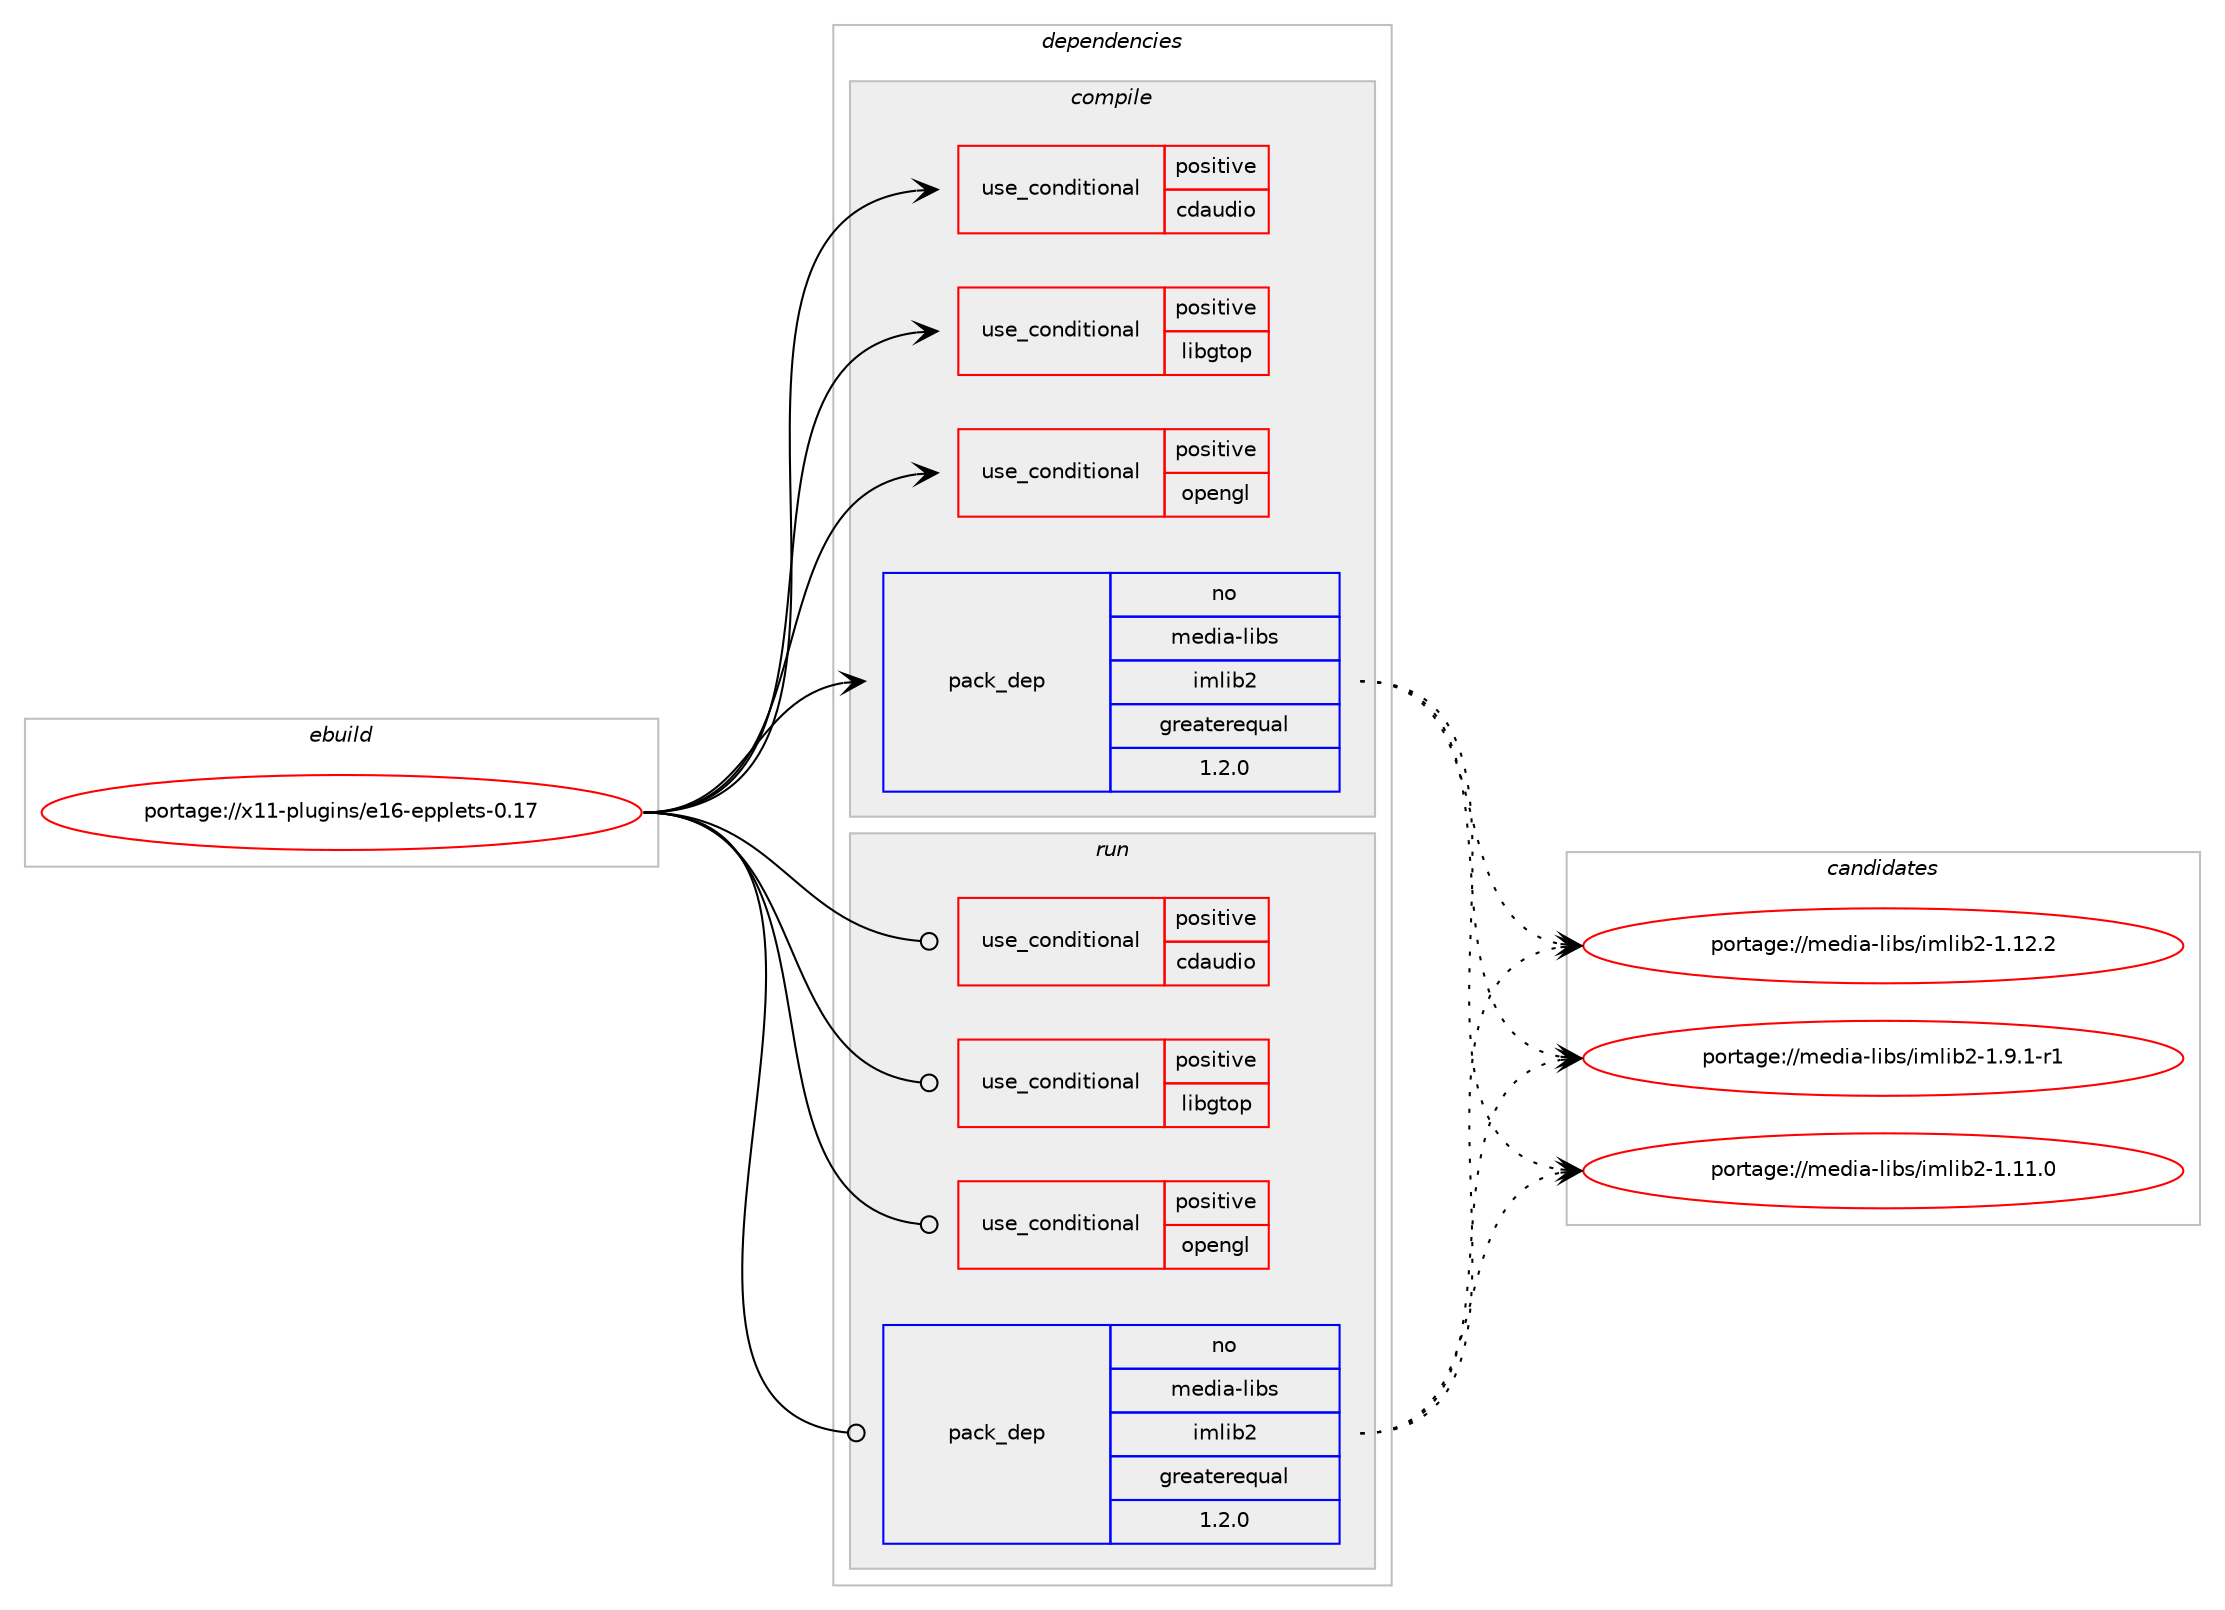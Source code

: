digraph prolog {

# *************
# Graph options
# *************

newrank=true;
concentrate=true;
compound=true;
graph [rankdir=LR,fontname=Helvetica,fontsize=10,ranksep=1.5];#, ranksep=2.5, nodesep=0.2];
edge  [arrowhead=vee];
node  [fontname=Helvetica,fontsize=10];

# **********
# The ebuild
# **********

subgraph cluster_leftcol {
color=gray;
rank=same;
label=<<i>ebuild</i>>;
id [label="portage://x11-plugins/e16-epplets-0.17", color=red, width=4, href="../x11-plugins/e16-epplets-0.17.svg"];
}

# ****************
# The dependencies
# ****************

subgraph cluster_midcol {
color=gray;
label=<<i>dependencies</i>>;
subgraph cluster_compile {
fillcolor="#eeeeee";
style=filled;
label=<<i>compile</i>>;
subgraph cond781 {
dependency2358 [label=<<TABLE BORDER="0" CELLBORDER="1" CELLSPACING="0" CELLPADDING="4"><TR><TD ROWSPAN="3" CELLPADDING="10">use_conditional</TD></TR><TR><TD>positive</TD></TR><TR><TD>cdaudio</TD></TR></TABLE>>, shape=none, color=red];
# *** BEGIN UNKNOWN DEPENDENCY TYPE (TODO) ***
# dependency2358 -> package_dependency(portage://x11-plugins/e16-epplets-0.17,install,no,media-libs,libcdaudio,none,[,,],[],[])
# *** END UNKNOWN DEPENDENCY TYPE (TODO) ***

}
id:e -> dependency2358:w [weight=20,style="solid",arrowhead="vee"];
subgraph cond782 {
dependency2359 [label=<<TABLE BORDER="0" CELLBORDER="1" CELLSPACING="0" CELLPADDING="4"><TR><TD ROWSPAN="3" CELLPADDING="10">use_conditional</TD></TR><TR><TD>positive</TD></TR><TR><TD>libgtop</TD></TR></TABLE>>, shape=none, color=red];
# *** BEGIN UNKNOWN DEPENDENCY TYPE (TODO) ***
# dependency2359 -> package_dependency(portage://x11-plugins/e16-epplets-0.17,install,no,gnome-base,libgtop,none,[,,],[],[])
# *** END UNKNOWN DEPENDENCY TYPE (TODO) ***

}
id:e -> dependency2359:w [weight=20,style="solid",arrowhead="vee"];
subgraph cond783 {
dependency2360 [label=<<TABLE BORDER="0" CELLBORDER="1" CELLSPACING="0" CELLPADDING="4"><TR><TD ROWSPAN="3" CELLPADDING="10">use_conditional</TD></TR><TR><TD>positive</TD></TR><TR><TD>opengl</TD></TR></TABLE>>, shape=none, color=red];
# *** BEGIN UNKNOWN DEPENDENCY TYPE (TODO) ***
# dependency2360 -> package_dependency(portage://x11-plugins/e16-epplets-0.17,install,no,media-libs,glu,none,[,,],[],[])
# *** END UNKNOWN DEPENDENCY TYPE (TODO) ***

# *** BEGIN UNKNOWN DEPENDENCY TYPE (TODO) ***
# dependency2360 -> package_dependency(portage://x11-plugins/e16-epplets-0.17,install,no,media-libs,mesa,none,[,,],[],[use(enable(X),positive)])
# *** END UNKNOWN DEPENDENCY TYPE (TODO) ***

}
id:e -> dependency2360:w [weight=20,style="solid",arrowhead="vee"];
subgraph pack1512 {
dependency2361 [label=<<TABLE BORDER="0" CELLBORDER="1" CELLSPACING="0" CELLPADDING="4" WIDTH="220"><TR><TD ROWSPAN="6" CELLPADDING="30">pack_dep</TD></TR><TR><TD WIDTH="110">no</TD></TR><TR><TD>media-libs</TD></TR><TR><TD>imlib2</TD></TR><TR><TD>greaterequal</TD></TR><TR><TD>1.2.0</TD></TR></TABLE>>, shape=none, color=blue];
}
id:e -> dependency2361:w [weight=20,style="solid",arrowhead="vee"];
# *** BEGIN UNKNOWN DEPENDENCY TYPE (TODO) ***
# id -> package_dependency(portage://x11-plugins/e16-epplets-0.17,install,no,x11-base,xorg-proto,none,[,,],[],[])
# *** END UNKNOWN DEPENDENCY TYPE (TODO) ***

# *** BEGIN UNKNOWN DEPENDENCY TYPE (TODO) ***
# id -> package_dependency(portage://x11-plugins/e16-epplets-0.17,install,no,x11-libs,libX11,none,[,,],[],[])
# *** END UNKNOWN DEPENDENCY TYPE (TODO) ***

# *** BEGIN UNKNOWN DEPENDENCY TYPE (TODO) ***
# id -> package_dependency(portage://x11-plugins/e16-epplets-0.17,install,no,x11-libs,libXext,none,[,,],[],[])
# *** END UNKNOWN DEPENDENCY TYPE (TODO) ***

# *** BEGIN UNKNOWN DEPENDENCY TYPE (TODO) ***
# id -> package_dependency(portage://x11-plugins/e16-epplets-0.17,install,no,x11-wm,e16,none,[,,],[],[])
# *** END UNKNOWN DEPENDENCY TYPE (TODO) ***

}
subgraph cluster_compileandrun {
fillcolor="#eeeeee";
style=filled;
label=<<i>compile and run</i>>;
}
subgraph cluster_run {
fillcolor="#eeeeee";
style=filled;
label=<<i>run</i>>;
subgraph cond784 {
dependency2362 [label=<<TABLE BORDER="0" CELLBORDER="1" CELLSPACING="0" CELLPADDING="4"><TR><TD ROWSPAN="3" CELLPADDING="10">use_conditional</TD></TR><TR><TD>positive</TD></TR><TR><TD>cdaudio</TD></TR></TABLE>>, shape=none, color=red];
# *** BEGIN UNKNOWN DEPENDENCY TYPE (TODO) ***
# dependency2362 -> package_dependency(portage://x11-plugins/e16-epplets-0.17,run,no,media-libs,libcdaudio,none,[,,],[],[])
# *** END UNKNOWN DEPENDENCY TYPE (TODO) ***

}
id:e -> dependency2362:w [weight=20,style="solid",arrowhead="odot"];
subgraph cond785 {
dependency2363 [label=<<TABLE BORDER="0" CELLBORDER="1" CELLSPACING="0" CELLPADDING="4"><TR><TD ROWSPAN="3" CELLPADDING="10">use_conditional</TD></TR><TR><TD>positive</TD></TR><TR><TD>libgtop</TD></TR></TABLE>>, shape=none, color=red];
# *** BEGIN UNKNOWN DEPENDENCY TYPE (TODO) ***
# dependency2363 -> package_dependency(portage://x11-plugins/e16-epplets-0.17,run,no,gnome-base,libgtop,none,[,,],[],[])
# *** END UNKNOWN DEPENDENCY TYPE (TODO) ***

}
id:e -> dependency2363:w [weight=20,style="solid",arrowhead="odot"];
subgraph cond786 {
dependency2364 [label=<<TABLE BORDER="0" CELLBORDER="1" CELLSPACING="0" CELLPADDING="4"><TR><TD ROWSPAN="3" CELLPADDING="10">use_conditional</TD></TR><TR><TD>positive</TD></TR><TR><TD>opengl</TD></TR></TABLE>>, shape=none, color=red];
# *** BEGIN UNKNOWN DEPENDENCY TYPE (TODO) ***
# dependency2364 -> package_dependency(portage://x11-plugins/e16-epplets-0.17,run,no,media-libs,glu,none,[,,],[],[])
# *** END UNKNOWN DEPENDENCY TYPE (TODO) ***

# *** BEGIN UNKNOWN DEPENDENCY TYPE (TODO) ***
# dependency2364 -> package_dependency(portage://x11-plugins/e16-epplets-0.17,run,no,media-libs,mesa,none,[,,],[],[use(enable(X),positive)])
# *** END UNKNOWN DEPENDENCY TYPE (TODO) ***

}
id:e -> dependency2364:w [weight=20,style="solid",arrowhead="odot"];
subgraph pack1513 {
dependency2365 [label=<<TABLE BORDER="0" CELLBORDER="1" CELLSPACING="0" CELLPADDING="4" WIDTH="220"><TR><TD ROWSPAN="6" CELLPADDING="30">pack_dep</TD></TR><TR><TD WIDTH="110">no</TD></TR><TR><TD>media-libs</TD></TR><TR><TD>imlib2</TD></TR><TR><TD>greaterequal</TD></TR><TR><TD>1.2.0</TD></TR></TABLE>>, shape=none, color=blue];
}
id:e -> dependency2365:w [weight=20,style="solid",arrowhead="odot"];
# *** BEGIN UNKNOWN DEPENDENCY TYPE (TODO) ***
# id -> package_dependency(portage://x11-plugins/e16-epplets-0.17,run,no,x11-libs,libX11,none,[,,],[],[])
# *** END UNKNOWN DEPENDENCY TYPE (TODO) ***

# *** BEGIN UNKNOWN DEPENDENCY TYPE (TODO) ***
# id -> package_dependency(portage://x11-plugins/e16-epplets-0.17,run,no,x11-libs,libXext,none,[,,],[],[])
# *** END UNKNOWN DEPENDENCY TYPE (TODO) ***

# *** BEGIN UNKNOWN DEPENDENCY TYPE (TODO) ***
# id -> package_dependency(portage://x11-plugins/e16-epplets-0.17,run,no,x11-wm,e16,none,[,,],[],[])
# *** END UNKNOWN DEPENDENCY TYPE (TODO) ***

# *** BEGIN UNKNOWN DEPENDENCY TYPE (TODO) ***
# id -> package_dependency(portage://x11-plugins/e16-epplets-0.17,run,weak,x11-plugins,epplets,none,[,,],[],[])
# *** END UNKNOWN DEPENDENCY TYPE (TODO) ***

}
}

# **************
# The candidates
# **************

subgraph cluster_choices {
rank=same;
color=gray;
label=<<i>candidates</i>>;

subgraph choice1512 {
color=black;
nodesep=1;
choice10910110010597451081059811547105109108105985045494649494648 [label="portage://media-libs/imlib2-1.11.0", color=red, width=4,href="../media-libs/imlib2-1.11.0.svg"];
choice10910110010597451081059811547105109108105985045494649504650 [label="portage://media-libs/imlib2-1.12.2", color=red, width=4,href="../media-libs/imlib2-1.12.2.svg"];
choice1091011001059745108105981154710510910810598504549465746494511449 [label="portage://media-libs/imlib2-1.9.1-r1", color=red, width=4,href="../media-libs/imlib2-1.9.1-r1.svg"];
dependency2361:e -> choice10910110010597451081059811547105109108105985045494649494648:w [style=dotted,weight="100"];
dependency2361:e -> choice10910110010597451081059811547105109108105985045494649504650:w [style=dotted,weight="100"];
dependency2361:e -> choice1091011001059745108105981154710510910810598504549465746494511449:w [style=dotted,weight="100"];
}
subgraph choice1513 {
color=black;
nodesep=1;
choice10910110010597451081059811547105109108105985045494649494648 [label="portage://media-libs/imlib2-1.11.0", color=red, width=4,href="../media-libs/imlib2-1.11.0.svg"];
choice10910110010597451081059811547105109108105985045494649504650 [label="portage://media-libs/imlib2-1.12.2", color=red, width=4,href="../media-libs/imlib2-1.12.2.svg"];
choice1091011001059745108105981154710510910810598504549465746494511449 [label="portage://media-libs/imlib2-1.9.1-r1", color=red, width=4,href="../media-libs/imlib2-1.9.1-r1.svg"];
dependency2365:e -> choice10910110010597451081059811547105109108105985045494649494648:w [style=dotted,weight="100"];
dependency2365:e -> choice10910110010597451081059811547105109108105985045494649504650:w [style=dotted,weight="100"];
dependency2365:e -> choice1091011001059745108105981154710510910810598504549465746494511449:w [style=dotted,weight="100"];
}
}

}
